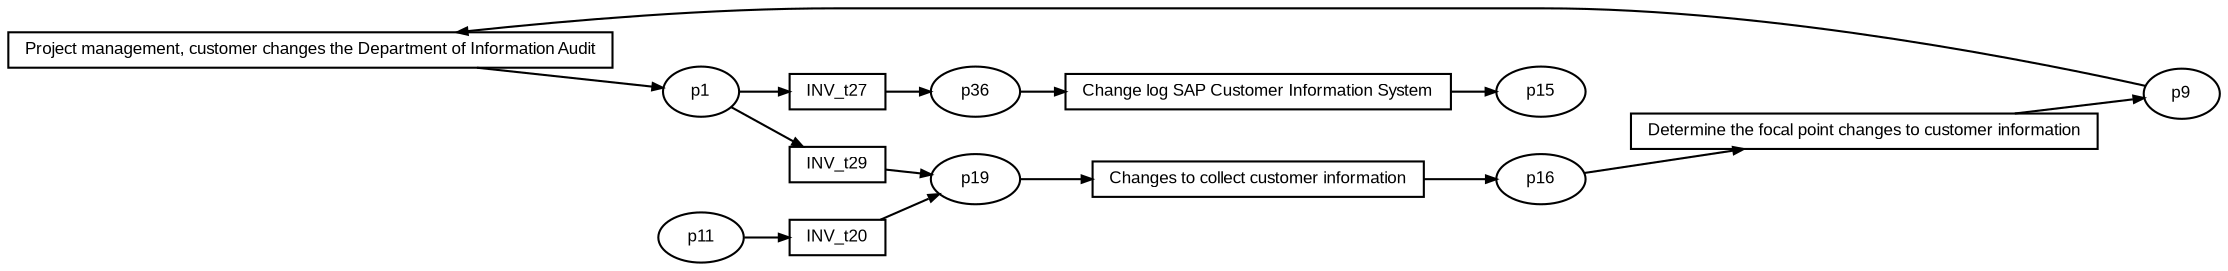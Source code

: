 digraph G {ranksep=".3"; fontsize="8"; remincross=true; margin="0.0,0.0"; fontname="Arial";rankdir="LR"; 
edge [arrowsize="0.5"];
node [height=".2",width=".2",fontname="Arial",fontsize="8"];
t0 [shape="box",label="Project management, customer changes the Department of Information Audit"];
t1 [shape="box",label="Change log SAP Customer Information System"];
t2 [shape="box",label="Changes to collect customer information"];
t3 [shape="box",label="Determine the focal point changes to customer information"];
t4 [shape="box",label="INV_t20"];
t5 [shape="box",label="INV_t29"];
t6 [shape="box",label="INV_t27"];
p0 [shape="oval",label="p1"];
p1 [shape="oval",label="p9"];
p2 [shape="oval",label="p11"];
p3 [shape="oval",label="p15"];
p4 [shape="oval",label="p19"];
p5 [shape="oval",label="p36"];
p6 [shape="oval",label="p16"];
p6 -> t3[label=""];
t2 -> p6[label=""];
t4 -> p4[label=""];
t5 -> p4[label=""];
p1 -> t0[label=""];
t3 -> p1[label=""];
t6 -> p5[label=""];
t0 -> p0[label=""];
p0 -> t5[label=""];
p2 -> t4[label=""];
p4 -> t2[label=""];
p5 -> t1[label=""];
p0 -> t6[label=""];
t1 -> p3[label=""];
}
